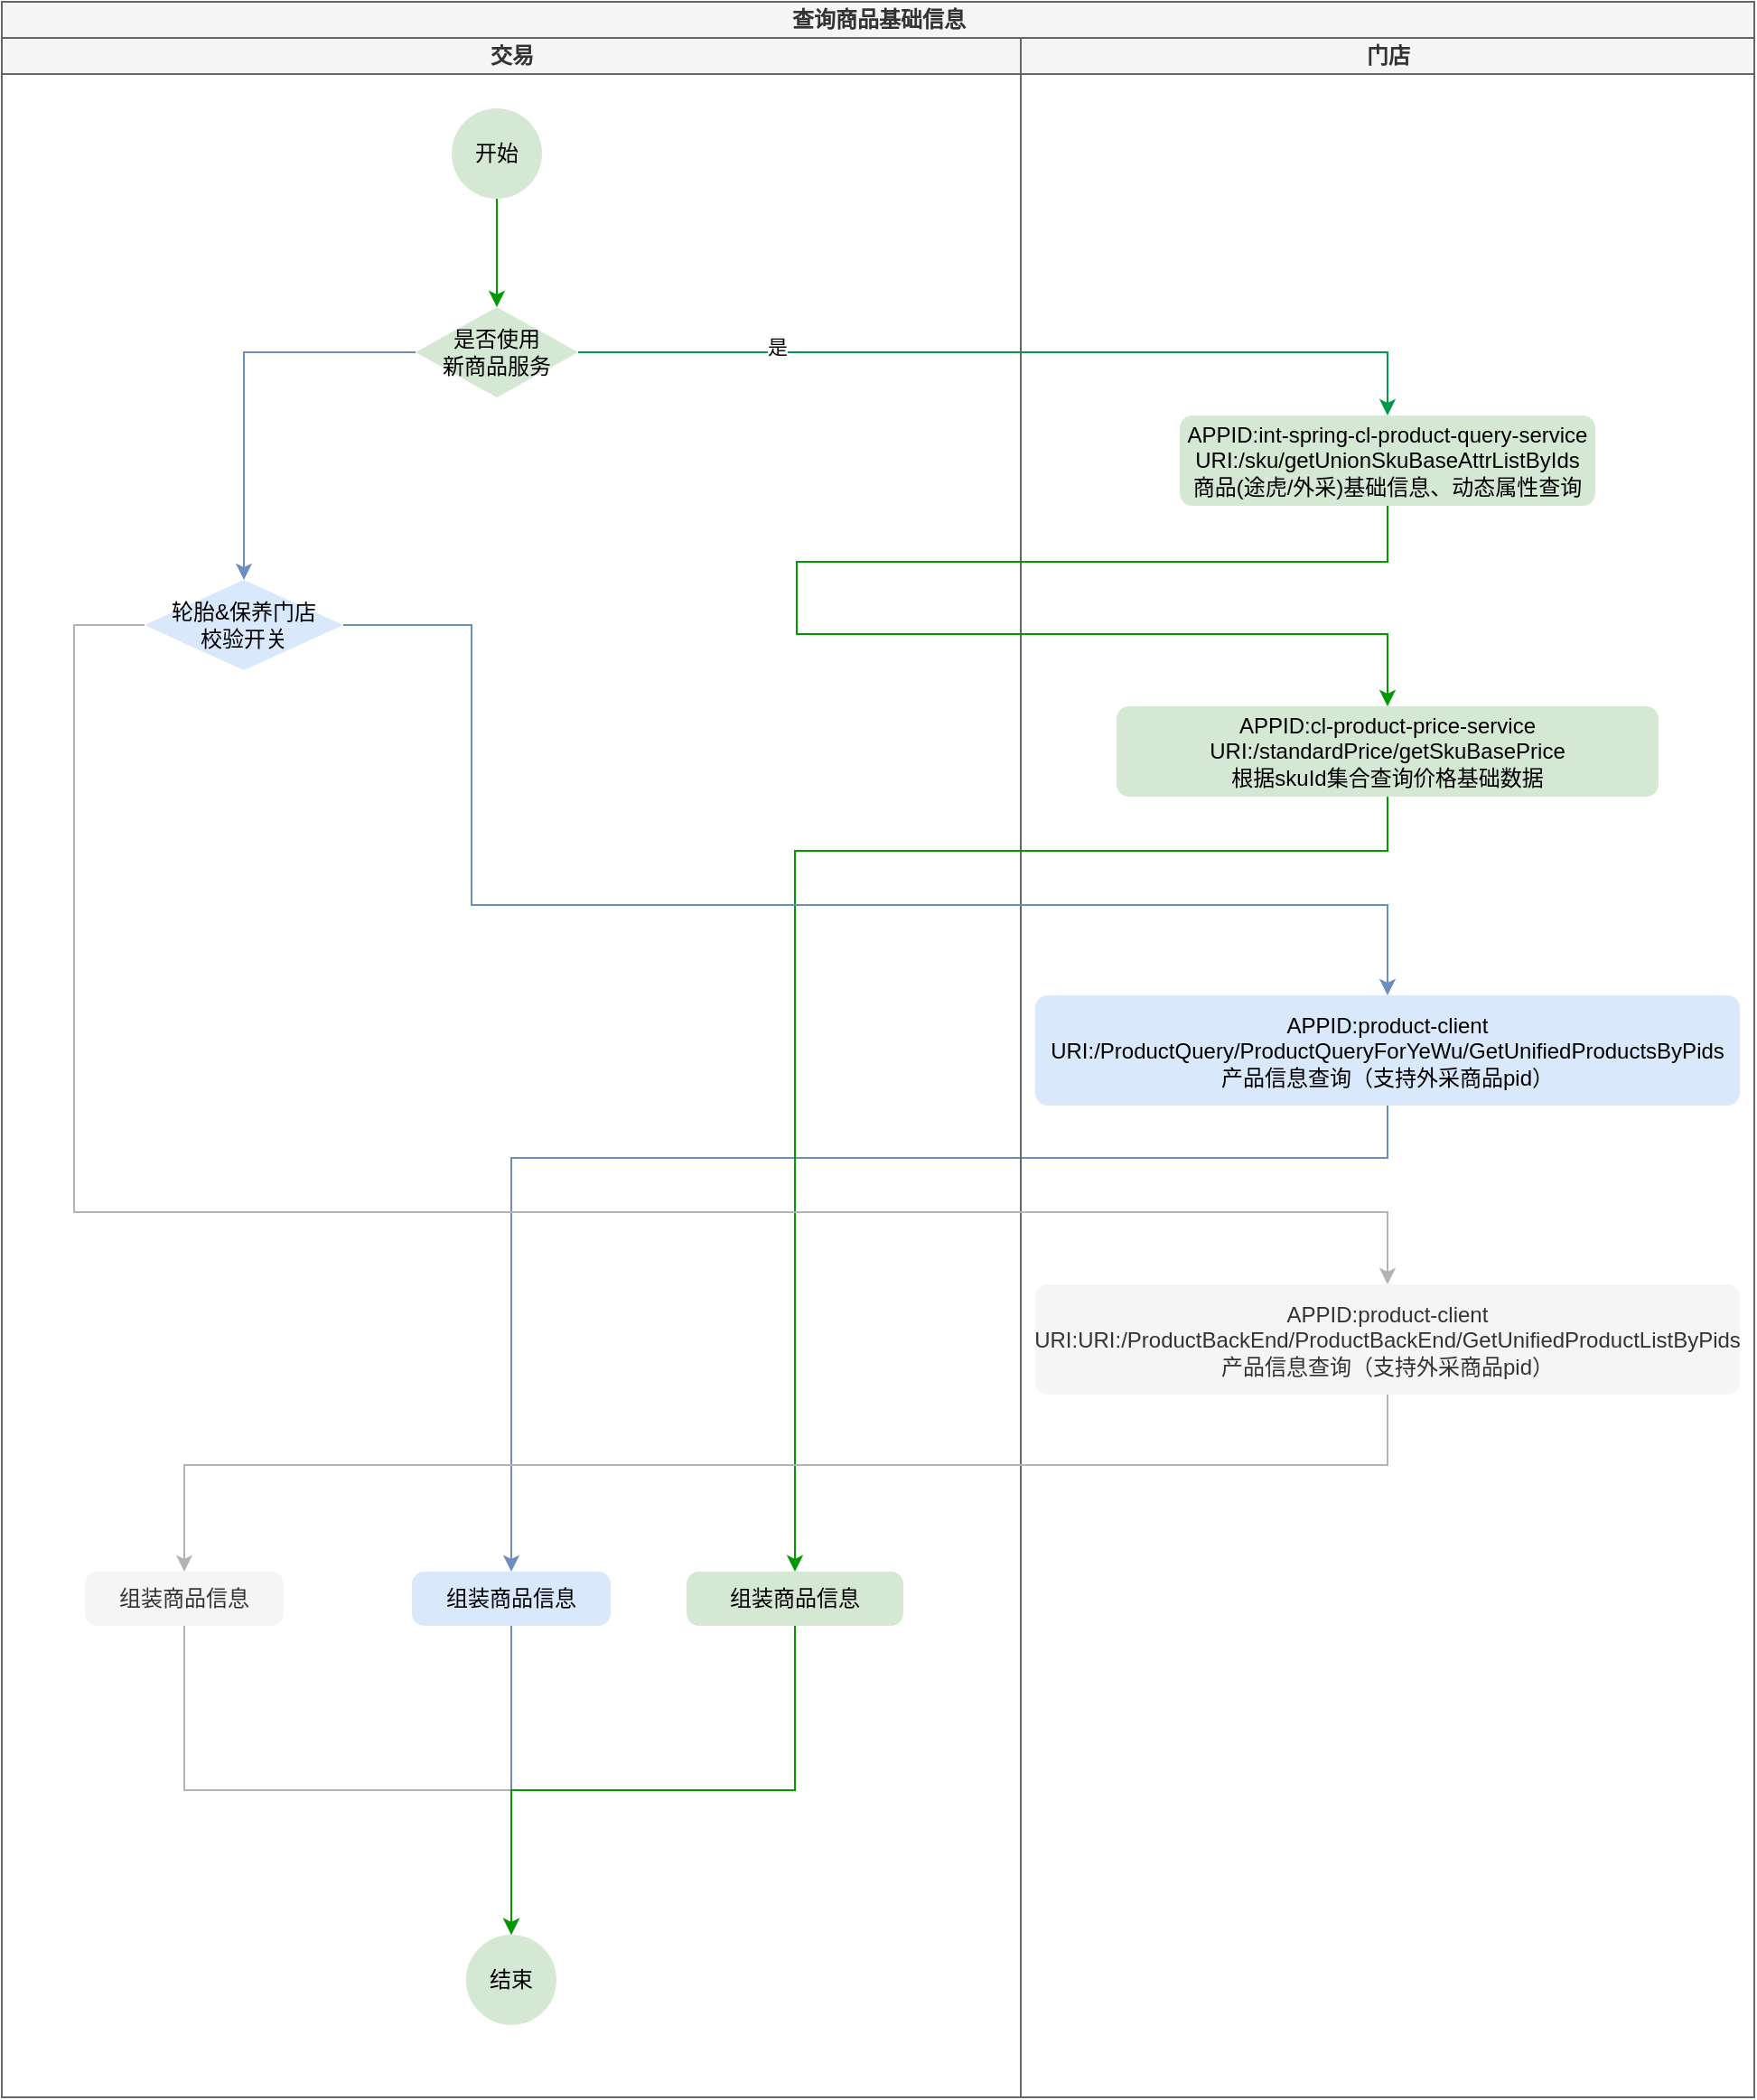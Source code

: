 <mxfile version="21.1.2" type="github">
  <diagram name="第 1 页" id="fzuB67d-d_6YTExcCb_5">
    <mxGraphModel dx="1434" dy="708" grid="1" gridSize="10" guides="1" tooltips="1" connect="1" arrows="1" fold="1" page="1" pageScale="1" pageWidth="827" pageHeight="1169" math="0" shadow="0">
      <root>
        <mxCell id="0" />
        <mxCell id="1" parent="0" />
        <mxCell id="9rEu4_szmAO7tUaO-d16-1" value="查询商品基础信息" style="swimlane;childLayout=stackLayout;resizeParent=1;resizeParentMax=0;startSize=20;html=1;strokeColor=#666666;fillColor=#f5f5f5;fontColor=#333333;" vertex="1" parent="1">
          <mxGeometry x="190" y="570" width="970" height="1160" as="geometry" />
        </mxCell>
        <mxCell id="9rEu4_szmAO7tUaO-d16-2" style="edgeStyle=orthogonalEdgeStyle;rounded=0;orthogonalLoop=1;jettySize=auto;html=1;exitX=1;exitY=0.5;exitDx=0;exitDy=0;exitPerimeter=0;strokeColor=#00994D;" edge="1" parent="9rEu4_szmAO7tUaO-d16-1" source="9rEu4_szmAO7tUaO-d16-16" target="9rEu4_szmAO7tUaO-d16-43">
          <mxGeometry relative="1" as="geometry" />
        </mxCell>
        <mxCell id="9rEu4_szmAO7tUaO-d16-3" value="是" style="edgeLabel;html=1;align=center;verticalAlign=middle;resizable=0;points=[];" vertex="1" connectable="0" parent="9rEu4_szmAO7tUaO-d16-2">
          <mxGeometry x="-0.545" y="3" relative="1" as="geometry">
            <mxPoint as="offset" />
          </mxGeometry>
        </mxCell>
        <mxCell id="9rEu4_szmAO7tUaO-d16-5" style="edgeStyle=orthogonalEdgeStyle;rounded=0;orthogonalLoop=1;jettySize=auto;html=1;exitX=0.5;exitY=1;exitDx=0;exitDy=0;strokeColor=#6C8EBF;entryX=0.5;entryY=0;entryDx=0;entryDy=0;" edge="1" parent="9rEu4_szmAO7tUaO-d16-1" source="9rEu4_szmAO7tUaO-d16-44" target="9rEu4_szmAO7tUaO-d16-18">
          <mxGeometry relative="1" as="geometry">
            <mxPoint x="80" y="730" as="targetPoint" />
            <Array as="points">
              <mxPoint x="767" y="640" />
              <mxPoint x="282" y="640" />
            </Array>
          </mxGeometry>
        </mxCell>
        <mxCell id="9rEu4_szmAO7tUaO-d16-13" value="交易" style="swimlane;startSize=20;html=1;fillColor=#f5f5f5;fontColor=#333333;strokeColor=#666666;" vertex="1" parent="9rEu4_szmAO7tUaO-d16-1">
          <mxGeometry y="20" width="564" height="1140" as="geometry" />
        </mxCell>
        <mxCell id="9rEu4_szmAO7tUaO-d16-15" value="开始" style="strokeWidth=1;html=1;shape=mxgraph.flowchart.start_2;whiteSpace=wrap;fillColor=#d5e8d4;strokeColor=none;" vertex="1" parent="9rEu4_szmAO7tUaO-d16-13">
          <mxGeometry x="249" y="39" width="50" height="50" as="geometry" />
        </mxCell>
        <mxCell id="9rEu4_szmAO7tUaO-d16-56" style="edgeStyle=orthogonalEdgeStyle;rounded=0;orthogonalLoop=1;jettySize=auto;html=1;exitX=0;exitY=0.5;exitDx=0;exitDy=0;exitPerimeter=0;strokeColor=#6C8EBF;" edge="1" parent="9rEu4_szmAO7tUaO-d16-13" source="9rEu4_szmAO7tUaO-d16-16" target="9rEu4_szmAO7tUaO-d16-55">
          <mxGeometry relative="1" as="geometry" />
        </mxCell>
        <mxCell id="9rEu4_szmAO7tUaO-d16-16" value="是否使用&lt;br&gt;新商品服务" style="strokeWidth=1;html=1;shape=mxgraph.flowchart.decision;whiteSpace=wrap;fillColor=#d5e8d4;strokeColor=none;" vertex="1" parent="9rEu4_szmAO7tUaO-d16-13">
          <mxGeometry x="229" y="149" width="90" height="50" as="geometry" />
        </mxCell>
        <mxCell id="9rEu4_szmAO7tUaO-d16-17" value="组装商品信息" style="rounded=1;whiteSpace=wrap;html=1;absoluteArcSize=1;arcSize=14;strokeWidth=1;align=center;strokeColor=none;fillColor=#d5e8d4;" vertex="1" parent="9rEu4_szmAO7tUaO-d16-13">
          <mxGeometry x="379" y="849" width="120" height="30" as="geometry" />
        </mxCell>
        <mxCell id="9rEu4_szmAO7tUaO-d16-104" style="edgeStyle=orthogonalEdgeStyle;rounded=0;orthogonalLoop=1;jettySize=auto;html=1;entryX=0.5;entryY=0;entryDx=0;entryDy=0;entryPerimeter=0;strokeColor=#6C8EBF;" edge="1" parent="9rEu4_szmAO7tUaO-d16-13" source="9rEu4_szmAO7tUaO-d16-18" target="9rEu4_szmAO7tUaO-d16-98">
          <mxGeometry relative="1" as="geometry" />
        </mxCell>
        <mxCell id="9rEu4_szmAO7tUaO-d16-18" value="组装商品信息" style="rounded=1;whiteSpace=wrap;html=1;absoluteArcSize=1;arcSize=14;strokeWidth=1;align=center;strokeColor=none;fillColor=#dae8fc;" vertex="1" parent="9rEu4_szmAO7tUaO-d16-13">
          <mxGeometry x="227" y="849" width="110" height="30" as="geometry" />
        </mxCell>
        <mxCell id="9rEu4_szmAO7tUaO-d16-37" style="edgeStyle=orthogonalEdgeStyle;rounded=0;orthogonalLoop=1;jettySize=auto;html=1;entryX=0.5;entryY=0;entryDx=0;entryDy=0;entryPerimeter=0;strokeColor=#009900;exitX=0.5;exitY=1;exitDx=0;exitDy=0;exitPerimeter=0;" edge="1" parent="9rEu4_szmAO7tUaO-d16-13" source="9rEu4_szmAO7tUaO-d16-15" target="9rEu4_szmAO7tUaO-d16-16">
          <mxGeometry relative="1" as="geometry">
            <mxPoint x="274" y="250" as="sourcePoint" />
          </mxGeometry>
        </mxCell>
        <mxCell id="9rEu4_szmAO7tUaO-d16-55" value="轮胎&amp;amp;保养门店&lt;br&gt;校验开关" style="strokeWidth=1;html=1;shape=mxgraph.flowchart.decision;whiteSpace=wrap;fillColor=#dae8fc;strokeColor=none;" vertex="1" parent="9rEu4_szmAO7tUaO-d16-13">
          <mxGeometry x="79" y="300" width="110" height="50" as="geometry" />
        </mxCell>
        <mxCell id="9rEu4_szmAO7tUaO-d16-103" style="edgeStyle=orthogonalEdgeStyle;rounded=0;orthogonalLoop=1;jettySize=auto;html=1;entryX=0.5;entryY=0;entryDx=0;entryDy=0;entryPerimeter=0;strokeColor=#B3B3B3;" edge="1" parent="9rEu4_szmAO7tUaO-d16-13" source="9rEu4_szmAO7tUaO-d16-97" target="9rEu4_szmAO7tUaO-d16-98">
          <mxGeometry relative="1" as="geometry">
            <mxPoint x="240" y="1010" as="targetPoint" />
            <Array as="points">
              <mxPoint x="101" y="970" />
              <mxPoint x="282" y="970" />
            </Array>
          </mxGeometry>
        </mxCell>
        <mxCell id="9rEu4_szmAO7tUaO-d16-97" value="组装商品信息" style="rounded=1;whiteSpace=wrap;html=1;absoluteArcSize=1;arcSize=14;strokeWidth=1;align=center;strokeColor=none;fillColor=#f5f5f5;fontColor=#333333;" vertex="1" parent="9rEu4_szmAO7tUaO-d16-13">
          <mxGeometry x="46" y="849" width="110" height="30" as="geometry" />
        </mxCell>
        <mxCell id="9rEu4_szmAO7tUaO-d16-98" value="结束" style="strokeWidth=1;html=1;shape=mxgraph.flowchart.start_2;whiteSpace=wrap;fillColor=#d5e8d4;strokeColor=none;" vertex="1" parent="9rEu4_szmAO7tUaO-d16-13">
          <mxGeometry x="257" y="1050" width="50" height="50" as="geometry" />
        </mxCell>
        <mxCell id="9rEu4_szmAO7tUaO-d16-105" style="edgeStyle=orthogonalEdgeStyle;rounded=0;orthogonalLoop=1;jettySize=auto;html=1;entryX=0.5;entryY=0;entryDx=0;entryDy=0;entryPerimeter=0;strokeColor=#009900;" edge="1" parent="9rEu4_szmAO7tUaO-d16-13" source="9rEu4_szmAO7tUaO-d16-17" target="9rEu4_szmAO7tUaO-d16-98">
          <mxGeometry relative="1" as="geometry">
            <Array as="points">
              <mxPoint x="439" y="970" />
              <mxPoint x="282" y="970" />
            </Array>
          </mxGeometry>
        </mxCell>
        <mxCell id="9rEu4_szmAO7tUaO-d16-42" value="门店" style="swimlane;startSize=20;html=1;fillColor=#f5f5f5;fontColor=#333333;strokeColor=#666666;" vertex="1" parent="9rEu4_szmAO7tUaO-d16-1">
          <mxGeometry x="564" y="20" width="406" height="1140" as="geometry" />
        </mxCell>
        <mxCell id="9rEu4_szmAO7tUaO-d16-43" value="&lt;div&gt;&lt;div&gt;APPID:int-spring-cl-product-query-service&lt;/div&gt;&lt;div&gt;URI:/sku/getUnionSkuBaseAttrListByIds&lt;/div&gt;&lt;/div&gt;&lt;div&gt;商品(途虎/外采)基础信息、动态属性查询&lt;br&gt;&lt;/div&gt;" style="rounded=1;whiteSpace=wrap;html=1;absoluteArcSize=1;arcSize=14;strokeWidth=1;strokeColor=none;fillColor=#d5e8d4;" vertex="1" parent="9rEu4_szmAO7tUaO-d16-42">
          <mxGeometry x="88" y="209" width="230" height="50" as="geometry" />
        </mxCell>
        <mxCell id="9rEu4_szmAO7tUaO-d16-44" value="&lt;div&gt;&lt;div&gt;APPID:product-client&lt;/div&gt;&lt;div&gt;URI:/ProductQuery/ProductQueryForYeWu/GetUnifiedProductsByPids&lt;/div&gt;&lt;div&gt;产品信息查询（支持外采商品pid）&lt;/div&gt;&lt;/div&gt;" style="rounded=1;whiteSpace=wrap;html=1;absoluteArcSize=1;arcSize=14;strokeWidth=1;strokeColor=none;fillColor=#dae8fc;" vertex="1" parent="9rEu4_szmAO7tUaO-d16-42">
          <mxGeometry x="8" y="530" width="390" height="61" as="geometry" />
        </mxCell>
        <mxCell id="9rEu4_szmAO7tUaO-d16-53" value="&lt;div&gt;&lt;div&gt;APPID:cl-product-price-service&lt;/div&gt;&lt;div&gt;URI:/standardPrice/getSkuBasePrice&lt;/div&gt;&lt;/div&gt;&lt;div&gt;根据skuId集合查询价格基础数据&lt;br&gt;&lt;/div&gt;" style="rounded=1;whiteSpace=wrap;html=1;absoluteArcSize=1;arcSize=14;strokeWidth=1;strokeColor=none;fillColor=#d5e8d4;" vertex="1" parent="9rEu4_szmAO7tUaO-d16-42">
          <mxGeometry x="53" y="370" width="300" height="50" as="geometry" />
        </mxCell>
        <mxCell id="9rEu4_szmAO7tUaO-d16-4" style="edgeStyle=orthogonalEdgeStyle;rounded=0;orthogonalLoop=1;jettySize=auto;html=1;exitX=0.5;exitY=1;exitDx=0;exitDy=0;strokeColor=#009900;entryX=0.5;entryY=0;entryDx=0;entryDy=0;" edge="1" parent="9rEu4_szmAO7tUaO-d16-42" source="9rEu4_szmAO7tUaO-d16-43" target="9rEu4_szmAO7tUaO-d16-53">
          <mxGeometry relative="1" as="geometry">
            <mxPoint x="-154" y="330" as="targetPoint" />
            <Array as="points">
              <mxPoint x="203" y="290" />
              <mxPoint x="-124" y="290" />
              <mxPoint x="-124" y="330" />
              <mxPoint x="203" y="330" />
            </Array>
          </mxGeometry>
        </mxCell>
        <mxCell id="9rEu4_szmAO7tUaO-d16-100" value="&lt;div&gt;&lt;div&gt;APPID:product-client&lt;/div&gt;&lt;div&gt;URI:URI:/ProductBackEnd/ProductBackEnd/GetUnifiedProductListByPids&lt;/div&gt;&lt;div&gt;产品信息查询（支持外采商品pid）&lt;/div&gt;&lt;/div&gt;" style="rounded=1;whiteSpace=wrap;html=1;absoluteArcSize=1;arcSize=14;strokeWidth=1;strokeColor=none;fillColor=#f5f5f5;fontColor=#333333;" vertex="1" parent="9rEu4_szmAO7tUaO-d16-42">
          <mxGeometry x="8" y="690" width="390" height="61" as="geometry" />
        </mxCell>
        <mxCell id="9rEu4_szmAO7tUaO-d16-54" style="edgeStyle=orthogonalEdgeStyle;rounded=0;orthogonalLoop=1;jettySize=auto;html=1;strokeColor=#009900;entryX=0.5;entryY=0;entryDx=0;entryDy=0;exitX=0.5;exitY=1;exitDx=0;exitDy=0;" edge="1" parent="9rEu4_szmAO7tUaO-d16-1" source="9rEu4_szmAO7tUaO-d16-53" target="9rEu4_szmAO7tUaO-d16-17">
          <mxGeometry relative="1" as="geometry">
            <mxPoint x="410" y="510" as="targetPoint" />
            <Array as="points">
              <mxPoint x="767" y="470" />
              <mxPoint x="439" y="470" />
            </Array>
          </mxGeometry>
        </mxCell>
        <mxCell id="9rEu4_szmAO7tUaO-d16-57" style="edgeStyle=orthogonalEdgeStyle;rounded=0;orthogonalLoop=1;jettySize=auto;html=1;exitX=1;exitY=0.5;exitDx=0;exitDy=0;exitPerimeter=0;entryX=0.5;entryY=0;entryDx=0;entryDy=0;strokeColor=#6C8EBF;" edge="1" parent="9rEu4_szmAO7tUaO-d16-1" source="9rEu4_szmAO7tUaO-d16-55" target="9rEu4_szmAO7tUaO-d16-44">
          <mxGeometry relative="1" as="geometry">
            <Array as="points">
              <mxPoint x="260" y="345" />
              <mxPoint x="260" y="500" />
              <mxPoint x="767" y="500" />
            </Array>
          </mxGeometry>
        </mxCell>
        <mxCell id="9rEu4_szmAO7tUaO-d16-101" style="edgeStyle=orthogonalEdgeStyle;rounded=0;orthogonalLoop=1;jettySize=auto;html=1;exitX=0;exitY=0.5;exitDx=0;exitDy=0;exitPerimeter=0;strokeColor=#B3B3B3;" edge="1" parent="9rEu4_szmAO7tUaO-d16-1" source="9rEu4_szmAO7tUaO-d16-55" target="9rEu4_szmAO7tUaO-d16-100">
          <mxGeometry relative="1" as="geometry">
            <Array as="points">
              <mxPoint x="40" y="345" />
              <mxPoint x="40" y="670" />
              <mxPoint x="767" y="670" />
            </Array>
          </mxGeometry>
        </mxCell>
        <mxCell id="9rEu4_szmAO7tUaO-d16-102" style="edgeStyle=orthogonalEdgeStyle;rounded=0;orthogonalLoop=1;jettySize=auto;html=1;entryX=0.5;entryY=0;entryDx=0;entryDy=0;strokeColor=#B3B3B3;" edge="1" parent="9rEu4_szmAO7tUaO-d16-1" source="9rEu4_szmAO7tUaO-d16-100" target="9rEu4_szmAO7tUaO-d16-97">
          <mxGeometry relative="1" as="geometry">
            <Array as="points">
              <mxPoint x="767" y="810" />
              <mxPoint x="101" y="810" />
            </Array>
          </mxGeometry>
        </mxCell>
      </root>
    </mxGraphModel>
  </diagram>
</mxfile>
